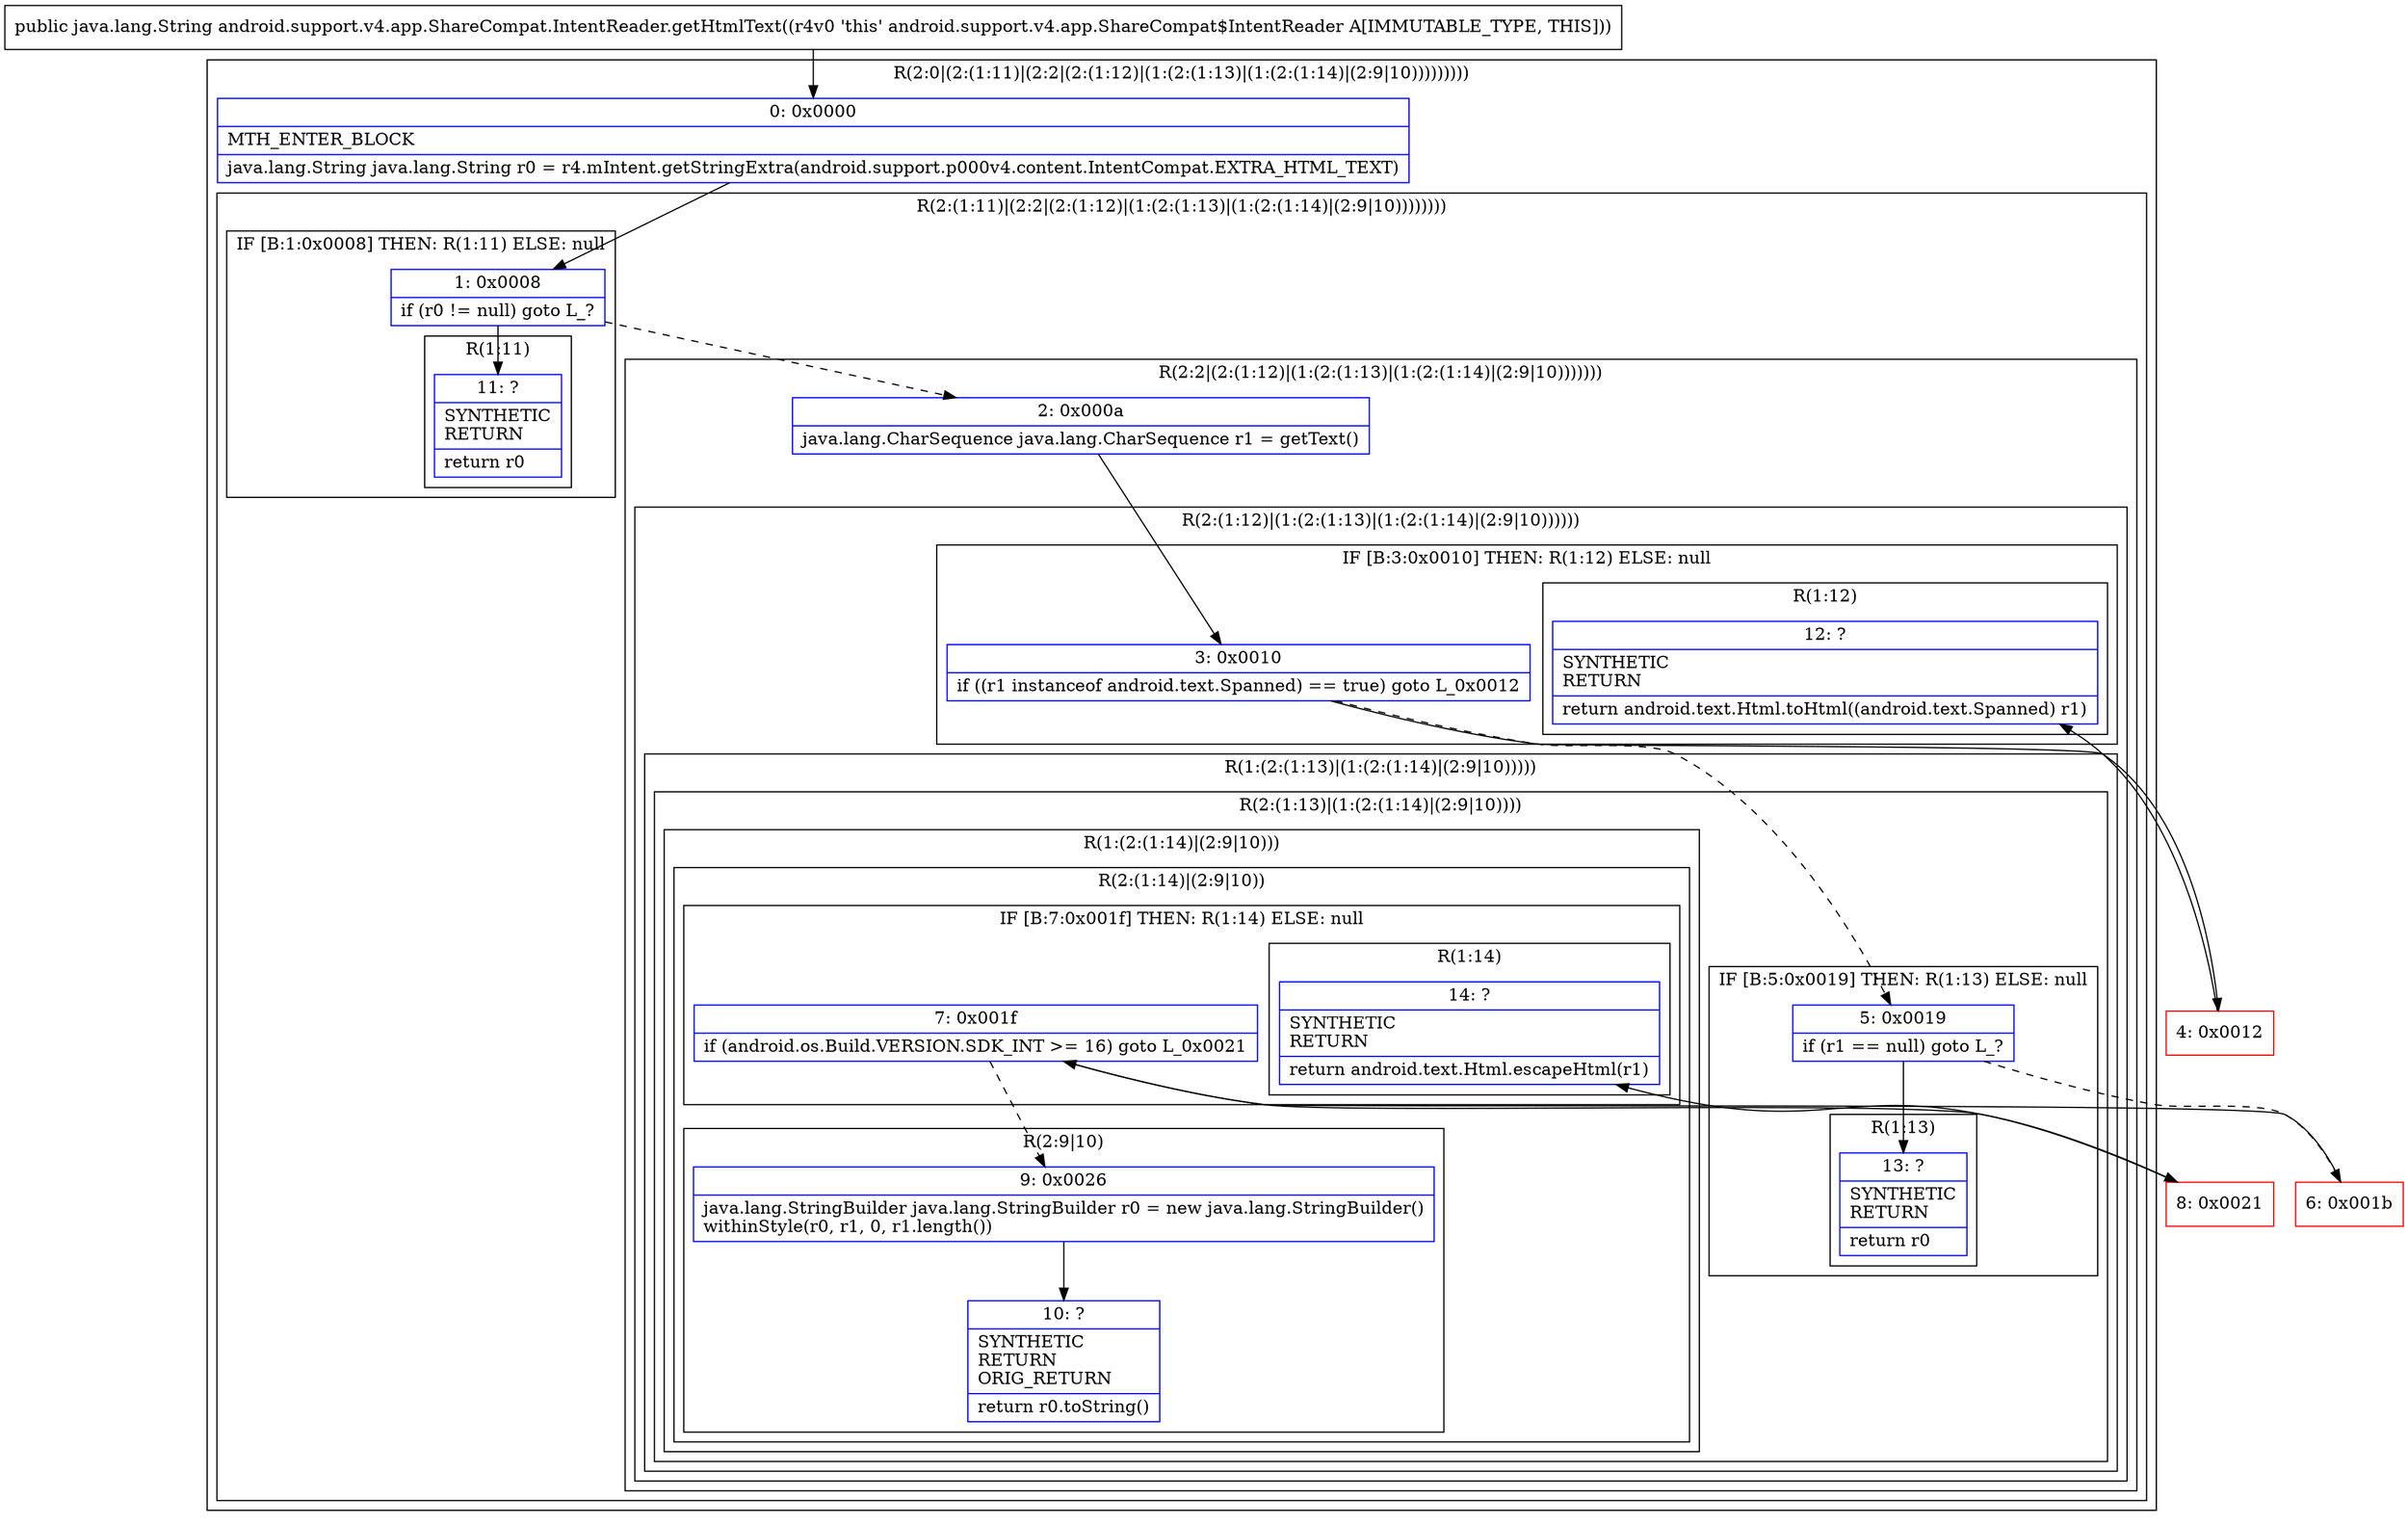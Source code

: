 digraph "CFG forandroid.support.v4.app.ShareCompat.IntentReader.getHtmlText()Ljava\/lang\/String;" {
subgraph cluster_Region_964033646 {
label = "R(2:0|(2:(1:11)|(2:2|(2:(1:12)|(1:(2:(1:13)|(1:(2:(1:14)|(2:9|10)))))))))";
node [shape=record,color=blue];
Node_0 [shape=record,label="{0\:\ 0x0000|MTH_ENTER_BLOCK\l|java.lang.String java.lang.String r0 = r4.mIntent.getStringExtra(android.support.p000v4.content.IntentCompat.EXTRA_HTML_TEXT)\l}"];
subgraph cluster_Region_1307413421 {
label = "R(2:(1:11)|(2:2|(2:(1:12)|(1:(2:(1:13)|(1:(2:(1:14)|(2:9|10))))))))";
node [shape=record,color=blue];
subgraph cluster_IfRegion_986241919 {
label = "IF [B:1:0x0008] THEN: R(1:11) ELSE: null";
node [shape=record,color=blue];
Node_1 [shape=record,label="{1\:\ 0x0008|if (r0 != null) goto L_?\l}"];
subgraph cluster_Region_887119700 {
label = "R(1:11)";
node [shape=record,color=blue];
Node_11 [shape=record,label="{11\:\ ?|SYNTHETIC\lRETURN\l|return r0\l}"];
}
}
subgraph cluster_Region_725401347 {
label = "R(2:2|(2:(1:12)|(1:(2:(1:13)|(1:(2:(1:14)|(2:9|10)))))))";
node [shape=record,color=blue];
Node_2 [shape=record,label="{2\:\ 0x000a|java.lang.CharSequence java.lang.CharSequence r1 = getText()\l}"];
subgraph cluster_Region_360055889 {
label = "R(2:(1:12)|(1:(2:(1:13)|(1:(2:(1:14)|(2:9|10))))))";
node [shape=record,color=blue];
subgraph cluster_IfRegion_1465096760 {
label = "IF [B:3:0x0010] THEN: R(1:12) ELSE: null";
node [shape=record,color=blue];
Node_3 [shape=record,label="{3\:\ 0x0010|if ((r1 instanceof android.text.Spanned) == true) goto L_0x0012\l}"];
subgraph cluster_Region_1644127609 {
label = "R(1:12)";
node [shape=record,color=blue];
Node_12 [shape=record,label="{12\:\ ?|SYNTHETIC\lRETURN\l|return android.text.Html.toHtml((android.text.Spanned) r1)\l}"];
}
}
subgraph cluster_Region_882167565 {
label = "R(1:(2:(1:13)|(1:(2:(1:14)|(2:9|10)))))";
node [shape=record,color=blue];
subgraph cluster_Region_465892283 {
label = "R(2:(1:13)|(1:(2:(1:14)|(2:9|10))))";
node [shape=record,color=blue];
subgraph cluster_IfRegion_956945810 {
label = "IF [B:5:0x0019] THEN: R(1:13) ELSE: null";
node [shape=record,color=blue];
Node_5 [shape=record,label="{5\:\ 0x0019|if (r1 == null) goto L_?\l}"];
subgraph cluster_Region_1027383878 {
label = "R(1:13)";
node [shape=record,color=blue];
Node_13 [shape=record,label="{13\:\ ?|SYNTHETIC\lRETURN\l|return r0\l}"];
}
}
subgraph cluster_Region_987079565 {
label = "R(1:(2:(1:14)|(2:9|10)))";
node [shape=record,color=blue];
subgraph cluster_Region_530869258 {
label = "R(2:(1:14)|(2:9|10))";
node [shape=record,color=blue];
subgraph cluster_IfRegion_224015444 {
label = "IF [B:7:0x001f] THEN: R(1:14) ELSE: null";
node [shape=record,color=blue];
Node_7 [shape=record,label="{7\:\ 0x001f|if (android.os.Build.VERSION.SDK_INT \>= 16) goto L_0x0021\l}"];
subgraph cluster_Region_2005115159 {
label = "R(1:14)";
node [shape=record,color=blue];
Node_14 [shape=record,label="{14\:\ ?|SYNTHETIC\lRETURN\l|return android.text.Html.escapeHtml(r1)\l}"];
}
}
subgraph cluster_Region_1011509125 {
label = "R(2:9|10)";
node [shape=record,color=blue];
Node_9 [shape=record,label="{9\:\ 0x0026|java.lang.StringBuilder java.lang.StringBuilder r0 = new java.lang.StringBuilder()\lwithinStyle(r0, r1, 0, r1.length())\l}"];
Node_10 [shape=record,label="{10\:\ ?|SYNTHETIC\lRETURN\lORIG_RETURN\l|return r0.toString()\l}"];
}
}
}
}
}
}
}
}
}
Node_4 [shape=record,color=red,label="{4\:\ 0x0012}"];
Node_6 [shape=record,color=red,label="{6\:\ 0x001b}"];
Node_8 [shape=record,color=red,label="{8\:\ 0x0021}"];
MethodNode[shape=record,label="{public java.lang.String android.support.v4.app.ShareCompat.IntentReader.getHtmlText((r4v0 'this' android.support.v4.app.ShareCompat$IntentReader A[IMMUTABLE_TYPE, THIS])) }"];
MethodNode -> Node_0;
Node_0 -> Node_1;
Node_1 -> Node_2[style=dashed];
Node_1 -> Node_11;
Node_2 -> Node_3;
Node_3 -> Node_4;
Node_3 -> Node_5[style=dashed];
Node_5 -> Node_6[style=dashed];
Node_5 -> Node_13;
Node_7 -> Node_8;
Node_7 -> Node_9[style=dashed];
Node_9 -> Node_10;
Node_4 -> Node_12;
Node_6 -> Node_7;
Node_8 -> Node_14;
}

